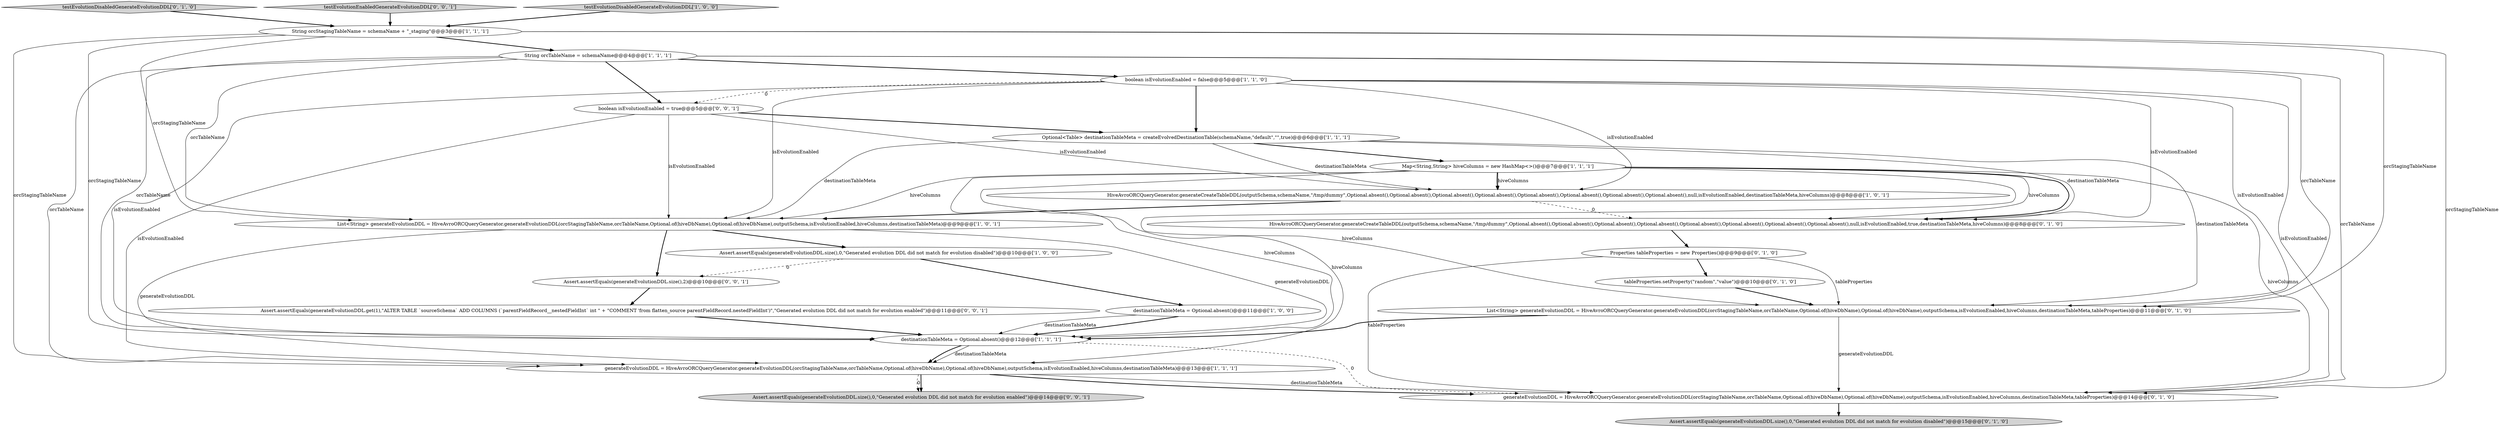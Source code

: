 digraph {
21 [style = filled, label = "Assert.assertEquals(generateEvolutionDDL.get(1),\"ALTER TABLE `sourceSchema` ADD COLUMNS (`parentFieldRecord__nestedFieldInt` int \" + \"COMMENT 'from flatten_source parentFieldRecord.nestedFieldInt')\",\"Generated evolution DDL did not match for evolution enabled\")@@@11@@@['0', '0', '1']", fillcolor = white, shape = ellipse image = "AAA0AAABBB3BBB"];
17 [style = filled, label = "Properties tableProperties = new Properties()@@@9@@@['0', '1', '0']", fillcolor = white, shape = ellipse image = "AAA0AAABBB2BBB"];
2 [style = filled, label = "generateEvolutionDDL = HiveAvroORCQueryGenerator.generateEvolutionDDL(orcStagingTableName,orcTableName,Optional.of(hiveDbName),Optional.of(hiveDbName),outputSchema,isEvolutionEnabled,hiveColumns,destinationTableMeta)@@@13@@@['1', '1', '1']", fillcolor = white, shape = ellipse image = "AAA0AAABBB1BBB"];
3 [style = filled, label = "List<String> generateEvolutionDDL = HiveAvroORCQueryGenerator.generateEvolutionDDL(orcStagingTableName,orcTableName,Optional.of(hiveDbName),Optional.of(hiveDbName),outputSchema,isEvolutionEnabled,hiveColumns,destinationTableMeta)@@@9@@@['1', '0', '1']", fillcolor = white, shape = ellipse image = "AAA0AAABBB1BBB"];
10 [style = filled, label = "Map<String,String> hiveColumns = new HashMap<>()@@@7@@@['1', '1', '1']", fillcolor = white, shape = ellipse image = "AAA0AAABBB1BBB"];
13 [style = filled, label = "testEvolutionDisabledGenerateEvolutionDDL['0', '1', '0']", fillcolor = lightgray, shape = diamond image = "AAA0AAABBB2BBB"];
19 [style = filled, label = "boolean isEvolutionEnabled = true@@@5@@@['0', '0', '1']", fillcolor = white, shape = ellipse image = "AAA0AAABBB3BBB"];
20 [style = filled, label = "testEvolutionEnabledGenerateEvolutionDDL['0', '0', '1']", fillcolor = lightgray, shape = diamond image = "AAA0AAABBB3BBB"];
23 [style = filled, label = "Assert.assertEquals(generateEvolutionDDL.size(),2)@@@10@@@['0', '0', '1']", fillcolor = white, shape = ellipse image = "AAA0AAABBB3BBB"];
1 [style = filled, label = "HiveAvroORCQueryGenerator.generateCreateTableDDL(outputSchema,schemaName,\"/tmp/dummy\",Optional.absent(),Optional.absent(),Optional.absent(),Optional.absent(),Optional.absent(),Optional.absent(),Optional.absent(),Optional.absent(),null,isEvolutionEnabled,destinationTableMeta,hiveColumns)@@@8@@@['1', '0', '1']", fillcolor = white, shape = ellipse image = "AAA0AAABBB1BBB"];
16 [style = filled, label = "HiveAvroORCQueryGenerator.generateCreateTableDDL(outputSchema,schemaName,\"/tmp/dummy\",Optional.absent(),Optional.absent(),Optional.absent(),Optional.absent(),Optional.absent(),Optional.absent(),Optional.absent(),Optional.absent(),null,isEvolutionEnabled,true,destinationTableMeta,hiveColumns)@@@8@@@['0', '1', '0']", fillcolor = white, shape = ellipse image = "AAA1AAABBB2BBB"];
9 [style = filled, label = "Optional<Table> destinationTableMeta = createEvolvedDestinationTable(schemaName,\"default\",\"\",true)@@@6@@@['1', '1', '1']", fillcolor = white, shape = ellipse image = "AAA0AAABBB1BBB"];
14 [style = filled, label = "List<String> generateEvolutionDDL = HiveAvroORCQueryGenerator.generateEvolutionDDL(orcStagingTableName,orcTableName,Optional.of(hiveDbName),Optional.of(hiveDbName),outputSchema,isEvolutionEnabled,hiveColumns,destinationTableMeta,tableProperties)@@@11@@@['0', '1', '0']", fillcolor = white, shape = ellipse image = "AAA1AAABBB2BBB"];
11 [style = filled, label = "destinationTableMeta = Optional.absent()@@@12@@@['1', '1', '1']", fillcolor = white, shape = ellipse image = "AAA0AAABBB1BBB"];
18 [style = filled, label = "Assert.assertEquals(generateEvolutionDDL.size(),0,\"Generated evolution DDL did not match for evolution disabled\")@@@15@@@['0', '1', '0']", fillcolor = lightgray, shape = ellipse image = "AAA0AAABBB2BBB"];
0 [style = filled, label = "String orcTableName = schemaName@@@4@@@['1', '1', '1']", fillcolor = white, shape = ellipse image = "AAA0AAABBB1BBB"];
5 [style = filled, label = "Assert.assertEquals(generateEvolutionDDL.size(),0,\"Generated evolution DDL did not match for evolution disabled\")@@@10@@@['1', '0', '0']", fillcolor = white, shape = ellipse image = "AAA0AAABBB1BBB"];
15 [style = filled, label = "tableProperties.setProperty(\"random\",\"value\")@@@10@@@['0', '1', '0']", fillcolor = white, shape = ellipse image = "AAA1AAABBB2BBB"];
12 [style = filled, label = "generateEvolutionDDL = HiveAvroORCQueryGenerator.generateEvolutionDDL(orcStagingTableName,orcTableName,Optional.of(hiveDbName),Optional.of(hiveDbName),outputSchema,isEvolutionEnabled,hiveColumns,destinationTableMeta,tableProperties)@@@14@@@['0', '1', '0']", fillcolor = white, shape = ellipse image = "AAA1AAABBB2BBB"];
4 [style = filled, label = "boolean isEvolutionEnabled = false@@@5@@@['1', '1', '0']", fillcolor = white, shape = ellipse image = "AAA0AAABBB1BBB"];
8 [style = filled, label = "String orcStagingTableName = schemaName + \"_staging\"@@@3@@@['1', '1', '1']", fillcolor = white, shape = ellipse image = "AAA0AAABBB1BBB"];
22 [style = filled, label = "Assert.assertEquals(generateEvolutionDDL.size(),0,\"Generated evolution DDL did not match for evolution enabled\")@@@14@@@['0', '0', '1']", fillcolor = lightgray, shape = ellipse image = "AAA0AAABBB3BBB"];
7 [style = filled, label = "testEvolutionDisabledGenerateEvolutionDDL['1', '0', '0']", fillcolor = lightgray, shape = diamond image = "AAA0AAABBB1BBB"];
6 [style = filled, label = "destinationTableMeta = Optional.absent()@@@11@@@['1', '0', '0']", fillcolor = white, shape = ellipse image = "AAA0AAABBB1BBB"];
10->16 [style = bold, label=""];
19->3 [style = solid, label="isEvolutionEnabled"];
21->11 [style = bold, label=""];
0->14 [style = solid, label="orcTableName"];
10->1 [style = solid, label="hiveColumns"];
2->22 [style = dashed, label="0"];
3->2 [style = solid, label="generateEvolutionDDL"];
7->8 [style = bold, label=""];
0->4 [style = bold, label=""];
19->9 [style = bold, label=""];
10->16 [style = solid, label="hiveColumns"];
10->11 [style = solid, label="hiveColumns"];
9->3 [style = solid, label="destinationTableMeta"];
9->16 [style = solid, label="destinationTableMeta"];
8->0 [style = bold, label=""];
8->12 [style = solid, label="orcStagingTableName"];
11->2 [style = solid, label="destinationTableMeta"];
4->16 [style = solid, label="isEvolutionEnabled"];
6->11 [style = solid, label="destinationTableMeta"];
8->3 [style = solid, label="orcStagingTableName"];
6->11 [style = bold, label=""];
3->11 [style = solid, label="generateEvolutionDDL"];
9->1 [style = solid, label="destinationTableMeta"];
4->11 [style = solid, label="isEvolutionEnabled"];
11->12 [style = dashed, label="0"];
0->19 [style = bold, label=""];
20->8 [style = bold, label=""];
4->3 [style = solid, label="isEvolutionEnabled"];
19->1 [style = solid, label="isEvolutionEnabled"];
14->12 [style = solid, label="generateEvolutionDDL"];
14->11 [style = bold, label=""];
3->5 [style = bold, label=""];
11->2 [style = bold, label=""];
19->2 [style = solid, label="isEvolutionEnabled"];
17->12 [style = solid, label="tableProperties"];
23->21 [style = bold, label=""];
8->2 [style = solid, label="orcStagingTableName"];
3->23 [style = bold, label=""];
10->1 [style = bold, label=""];
8->11 [style = solid, label="orcStagingTableName"];
9->14 [style = solid, label="destinationTableMeta"];
1->3 [style = bold, label=""];
17->15 [style = bold, label=""];
15->14 [style = bold, label=""];
5->23 [style = dashed, label="0"];
4->9 [style = bold, label=""];
4->1 [style = solid, label="isEvolutionEnabled"];
2->22 [style = bold, label=""];
10->2 [style = solid, label="hiveColumns"];
0->3 [style = solid, label="orcTableName"];
8->14 [style = solid, label="orcStagingTableName"];
12->18 [style = bold, label=""];
1->16 [style = dashed, label="0"];
0->12 [style = solid, label="orcTableName"];
10->3 [style = solid, label="hiveColumns"];
10->14 [style = solid, label="hiveColumns"];
10->12 [style = solid, label="hiveColumns"];
16->17 [style = bold, label=""];
0->11 [style = solid, label="orcTableName"];
13->8 [style = bold, label=""];
4->19 [style = dashed, label="0"];
5->6 [style = bold, label=""];
4->14 [style = solid, label="isEvolutionEnabled"];
2->12 [style = solid, label="destinationTableMeta"];
17->14 [style = solid, label="tableProperties"];
0->2 [style = solid, label="orcTableName"];
4->12 [style = solid, label="isEvolutionEnabled"];
2->12 [style = bold, label=""];
9->10 [style = bold, label=""];
}
